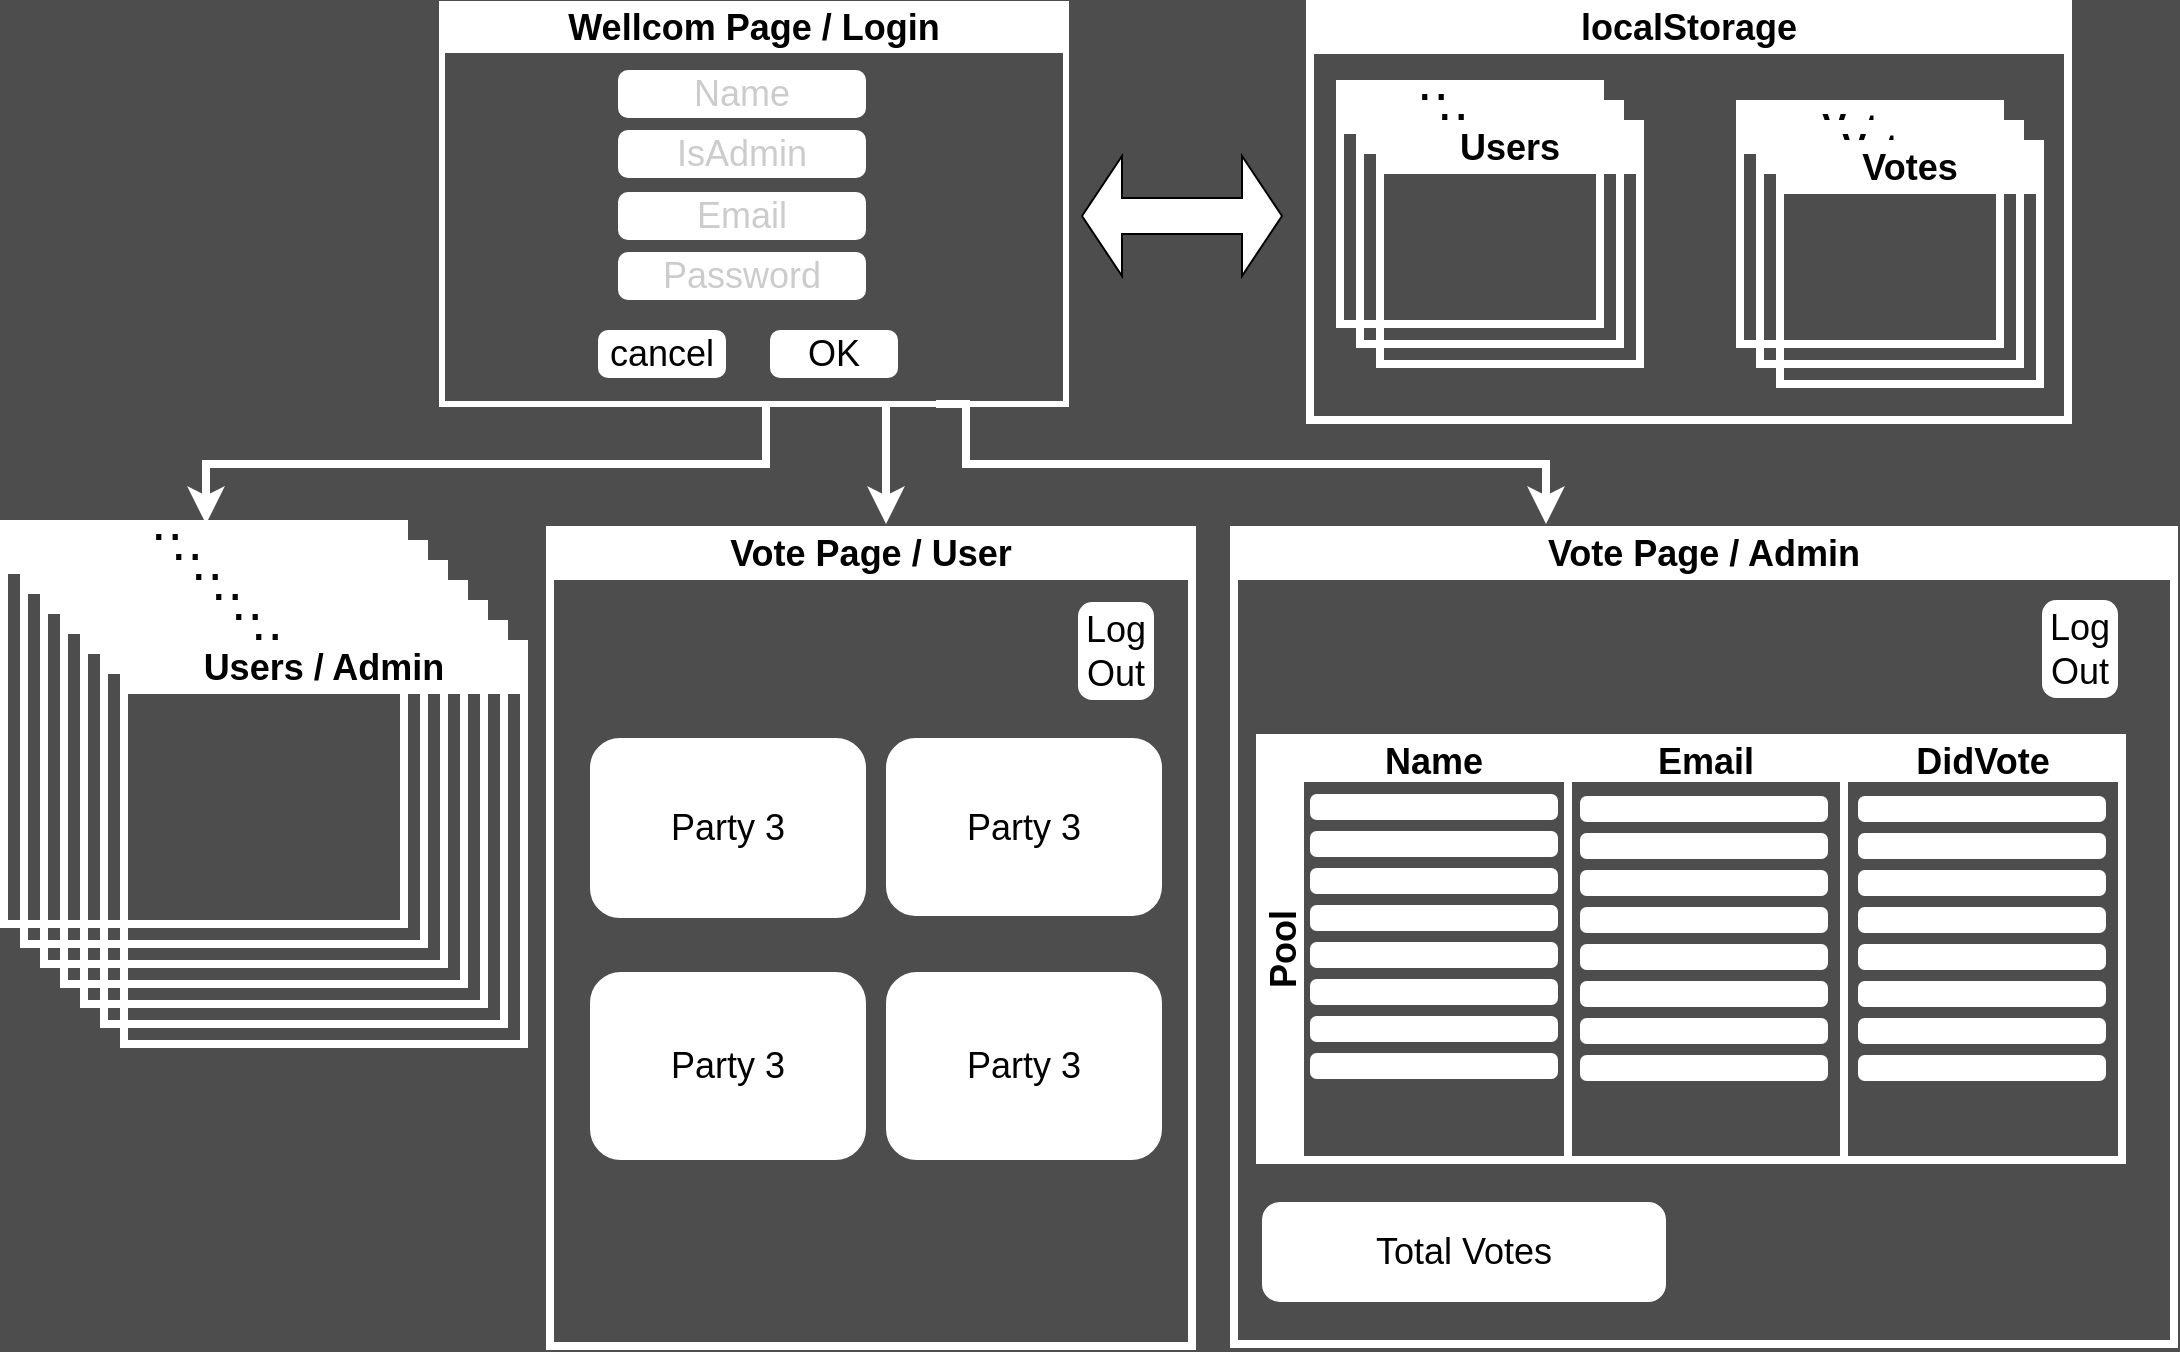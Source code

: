 <mxfile version="20.8.20" type="github">
  <diagram name="Page-1" id="e56a1550-8fbb-45ad-956c-1786394a9013">
    <mxGraphModel dx="1093" dy="699" grid="0" gridSize="10" guides="1" tooltips="1" connect="1" arrows="1" fold="1" page="0" pageScale="1" pageWidth="850" pageHeight="1100" background="#4D4D4D" math="0" shadow="0">
      <root>
        <mxCell id="0" />
        <mxCell id="1" parent="0" />
        <mxCell id="ZlQkUfzLvTR6-tfbi4hk-8" value="" style="edgeStyle=orthogonalEdgeStyle;rounded=0;orthogonalLoop=1;jettySize=auto;html=1;fontSize=18;entryX=0.5;entryY=0;entryDx=0;entryDy=0;strokeColor=#FFFFFF;strokeWidth=4;" edge="1" parent="1" source="ZlQkUfzLvTR6-tfbi4hk-3" target="ZlQkUfzLvTR6-tfbi4hk-5">
          <mxGeometry relative="1" as="geometry">
            <mxPoint x="840" y="470" as="targetPoint" />
            <Array as="points">
              <mxPoint x="790" y="350" />
              <mxPoint x="510" y="350" />
            </Array>
          </mxGeometry>
        </mxCell>
        <mxCell id="ZlQkUfzLvTR6-tfbi4hk-11" value="" style="edgeStyle=orthogonalEdgeStyle;rounded=0;orthogonalLoop=1;jettySize=auto;html=1;fontSize=18;strokeColor=#FFFFFF;strokeWidth=4;" edge="1" parent="1" source="ZlQkUfzLvTR6-tfbi4hk-3">
          <mxGeometry relative="1" as="geometry">
            <mxPoint x="850" y="380" as="targetPoint" />
            <Array as="points">
              <mxPoint x="850" y="380" />
            </Array>
          </mxGeometry>
        </mxCell>
        <mxCell id="ZlQkUfzLvTR6-tfbi4hk-3" value="&lt;font style=&quot;font-size: 18px;&quot;&gt;Wellcom Page / Login&lt;/font&gt;" style="swimlane;whiteSpace=wrap;html=1;strokeWidth=3;strokeColor=#FFFFFF;" vertex="1" parent="1">
          <mxGeometry x="628" y="120" width="312" height="200" as="geometry" />
        </mxCell>
        <mxCell id="ZlQkUfzLvTR6-tfbi4hk-27" value="&lt;font color=&quot;#cccccc&quot;&gt;Name&lt;/font&gt;" style="rounded=1;whiteSpace=wrap;html=1;strokeColor=#FFFFFF;strokeWidth=4;fontSize=18;" vertex="1" parent="ZlQkUfzLvTR6-tfbi4hk-3">
          <mxGeometry x="90" y="35" width="120" height="20" as="geometry" />
        </mxCell>
        <mxCell id="ZlQkUfzLvTR6-tfbi4hk-26" value="&lt;font color=&quot;#cccccc&quot;&gt;IsAdmin&lt;/font&gt;" style="rounded=1;whiteSpace=wrap;html=1;strokeColor=#FFFFFF;strokeWidth=4;fontSize=18;" vertex="1" parent="ZlQkUfzLvTR6-tfbi4hk-3">
          <mxGeometry x="90" y="65" width="120" height="20" as="geometry" />
        </mxCell>
        <mxCell id="ZlQkUfzLvTR6-tfbi4hk-35" value="cancel" style="rounded=1;whiteSpace=wrap;html=1;strokeColor=#FFFFFF;strokeWidth=4;fontSize=18;" vertex="1" parent="ZlQkUfzLvTR6-tfbi4hk-3">
          <mxGeometry x="80" y="165" width="60" height="20" as="geometry" />
        </mxCell>
        <mxCell id="ZlQkUfzLvTR6-tfbi4hk-32" value="&lt;font color=&quot;#cccccc&quot;&gt;Email&lt;/font&gt;" style="rounded=1;whiteSpace=wrap;html=1;strokeColor=#FFFFFF;strokeWidth=4;fontSize=18;" vertex="1" parent="ZlQkUfzLvTR6-tfbi4hk-3">
          <mxGeometry x="90" y="96" width="120" height="20" as="geometry" />
        </mxCell>
        <mxCell id="ZlQkUfzLvTR6-tfbi4hk-33" value="&lt;font color=&quot;#cccccc&quot;&gt;Password&lt;/font&gt;" style="rounded=1;whiteSpace=wrap;html=1;strokeColor=#FFFFFF;strokeWidth=4;fontSize=18;" vertex="1" parent="ZlQkUfzLvTR6-tfbi4hk-3">
          <mxGeometry x="90" y="126" width="120" height="20" as="geometry" />
        </mxCell>
        <mxCell id="ZlQkUfzLvTR6-tfbi4hk-34" value="OK" style="rounded=1;whiteSpace=wrap;html=1;strokeColor=#FFFFFF;strokeWidth=4;fontSize=18;" vertex="1" parent="ZlQkUfzLvTR6-tfbi4hk-3">
          <mxGeometry x="166" y="165" width="60" height="20" as="geometry" />
        </mxCell>
        <mxCell id="ZlQkUfzLvTR6-tfbi4hk-5" value="&lt;font style=&quot;font-size: 18px;&quot;&gt;Users&lt;/font&gt;" style="swimlane;whiteSpace=wrap;html=1;strokeWidth=4;strokeColor=#FFFFFF;" vertex="1" parent="1">
          <mxGeometry x="409" y="380" width="200" height="200" as="geometry" />
        </mxCell>
        <mxCell id="ZlQkUfzLvTR6-tfbi4hk-6" value="&lt;font style=&quot;font-size: 18px;&quot;&gt;localStorage&lt;/font&gt;" style="swimlane;whiteSpace=wrap;html=1;strokeWidth=4;strokeColor=#FFFFFF;" vertex="1" parent="1">
          <mxGeometry x="1062" y="120" width="379" height="208" as="geometry" />
        </mxCell>
        <mxCell id="ZlQkUfzLvTR6-tfbi4hk-16" value="&lt;font style=&quot;font-size: 18px;&quot;&gt;Users&lt;/font&gt;" style="swimlane;whiteSpace=wrap;html=1;strokeWidth=4;strokeColor=#FFFFFF;" vertex="1" parent="ZlQkUfzLvTR6-tfbi4hk-6">
          <mxGeometry x="15" y="40" width="130" height="120" as="geometry" />
        </mxCell>
        <mxCell id="ZlQkUfzLvTR6-tfbi4hk-17" value="&lt;font style=&quot;font-size: 18px;&quot;&gt;Users&lt;/font&gt;" style="swimlane;whiteSpace=wrap;html=1;strokeWidth=4;strokeColor=#FFFFFF;" vertex="1" parent="ZlQkUfzLvTR6-tfbi4hk-6">
          <mxGeometry x="25" y="50" width="130" height="120" as="geometry" />
        </mxCell>
        <mxCell id="ZlQkUfzLvTR6-tfbi4hk-18" value="&lt;font style=&quot;font-size: 18px;&quot;&gt;Users&lt;/font&gt;" style="swimlane;whiteSpace=wrap;html=1;strokeWidth=4;strokeColor=#FFFFFF;" vertex="1" parent="ZlQkUfzLvTR6-tfbi4hk-6">
          <mxGeometry x="35" y="60" width="130" height="120" as="geometry" />
        </mxCell>
        <mxCell id="ZlQkUfzLvTR6-tfbi4hk-58" value="&lt;font style=&quot;font-size: 18px;&quot;&gt;Votes&lt;/font&gt;" style="swimlane;whiteSpace=wrap;html=1;strokeWidth=4;strokeColor=#FFFFFF;" vertex="1" parent="ZlQkUfzLvTR6-tfbi4hk-6">
          <mxGeometry x="215" y="50" width="130" height="120" as="geometry" />
        </mxCell>
        <mxCell id="ZlQkUfzLvTR6-tfbi4hk-9" value="" style="edgeStyle=orthogonalEdgeStyle;rounded=0;orthogonalLoop=1;jettySize=auto;html=1;fontSize=18;entryX=0.5;entryY=0;entryDx=0;entryDy=0;strokeColor=#FFFFFF;strokeWidth=4;" edge="1" parent="1">
          <mxGeometry relative="1" as="geometry">
            <mxPoint x="875" y="320" as="sourcePoint" />
            <mxPoint x="1180" y="380" as="targetPoint" />
            <Array as="points">
              <mxPoint x="890" y="320" />
              <mxPoint x="890" y="350" />
              <mxPoint x="1180" y="350" />
            </Array>
          </mxGeometry>
        </mxCell>
        <mxCell id="ZlQkUfzLvTR6-tfbi4hk-40" value="&lt;font style=&quot;font-size: 18px;&quot;&gt;Users&lt;/font&gt;" style="swimlane;whiteSpace=wrap;html=1;strokeWidth=4;strokeColor=#FFFFFF;" vertex="1" parent="1">
          <mxGeometry x="419" y="390" width="200" height="200" as="geometry" />
        </mxCell>
        <mxCell id="ZlQkUfzLvTR6-tfbi4hk-41" value="&lt;font style=&quot;font-size: 18px;&quot;&gt;Users&lt;/font&gt;" style="swimlane;whiteSpace=wrap;html=1;strokeWidth=4;strokeColor=#FFFFFF;" vertex="1" parent="1">
          <mxGeometry x="429" y="400" width="200" height="200" as="geometry" />
        </mxCell>
        <mxCell id="ZlQkUfzLvTR6-tfbi4hk-42" value="&lt;font style=&quot;font-size: 18px;&quot;&gt;Users&lt;/font&gt;" style="swimlane;whiteSpace=wrap;html=1;strokeWidth=4;strokeColor=#FFFFFF;" vertex="1" parent="1">
          <mxGeometry x="439" y="410" width="200" height="200" as="geometry" />
        </mxCell>
        <mxCell id="ZlQkUfzLvTR6-tfbi4hk-43" value="&lt;font style=&quot;font-size: 18px;&quot;&gt;Users&lt;/font&gt;" style="swimlane;whiteSpace=wrap;html=1;strokeWidth=4;strokeColor=#FFFFFF;" vertex="1" parent="1">
          <mxGeometry x="449" y="420" width="200" height="200" as="geometry" />
        </mxCell>
        <mxCell id="ZlQkUfzLvTR6-tfbi4hk-44" value="&lt;font style=&quot;font-size: 18px;&quot;&gt;Users&lt;/font&gt;" style="swimlane;whiteSpace=wrap;html=1;strokeWidth=4;strokeColor=#FFFFFF;" vertex="1" parent="1">
          <mxGeometry x="459" y="430" width="200" height="200" as="geometry" />
        </mxCell>
        <mxCell id="ZlQkUfzLvTR6-tfbi4hk-45" value="&lt;font style=&quot;font-size: 18px;&quot;&gt;Users / Admin&lt;/font&gt;" style="swimlane;whiteSpace=wrap;html=1;strokeWidth=4;strokeColor=#FFFFFF;" vertex="1" parent="1">
          <mxGeometry x="469" y="440" width="200" height="200" as="geometry" />
        </mxCell>
        <mxCell id="ZlQkUfzLvTR6-tfbi4hk-57" value="" style="shape=doubleArrow;whiteSpace=wrap;html=1;" vertex="1" parent="1">
          <mxGeometry x="948.0" y="196" width="100" height="60" as="geometry" />
        </mxCell>
        <mxCell id="ZlQkUfzLvTR6-tfbi4hk-59" value="&lt;font style=&quot;font-size: 18px;&quot;&gt;Votes&lt;/font&gt;" style="swimlane;whiteSpace=wrap;html=1;strokeWidth=4;strokeColor=#FFFFFF;" vertex="1" parent="1">
          <mxGeometry x="1287" y="180" width="130" height="120" as="geometry" />
        </mxCell>
        <mxCell id="ZlQkUfzLvTR6-tfbi4hk-60" value="&lt;font style=&quot;font-size: 18px;&quot;&gt;Votes&lt;/font&gt;" style="swimlane;whiteSpace=wrap;html=1;strokeWidth=4;strokeColor=#FFFFFF;" vertex="1" parent="1">
          <mxGeometry x="1297" y="190" width="130" height="120" as="geometry" />
        </mxCell>
        <mxCell id="ZlQkUfzLvTR6-tfbi4hk-61" value="&lt;font style=&quot;font-size: 18px;&quot;&gt;Vote Page / User&lt;/font&gt;" style="swimlane;whiteSpace=wrap;html=1;spacing=3;strokeWidth=4;strokeColor=#FFFFFF;" vertex="1" parent="1">
          <mxGeometry x="682" y="383" width="321" height="408" as="geometry" />
        </mxCell>
        <mxCell id="ZlQkUfzLvTR6-tfbi4hk-65" value="Party 3" style="rounded=1;whiteSpace=wrap;html=1;strokeColor=#FFFFFF;strokeWidth=4;fontSize=18;" vertex="1" parent="ZlQkUfzLvTR6-tfbi4hk-61">
          <mxGeometry x="22" y="223" width="134" height="90" as="geometry" />
        </mxCell>
        <mxCell id="ZlQkUfzLvTR6-tfbi4hk-69" value="Party 3" style="rounded=1;whiteSpace=wrap;html=1;strokeColor=#FFFFFF;strokeWidth=4;fontSize=18;" vertex="1" parent="ZlQkUfzLvTR6-tfbi4hk-61">
          <mxGeometry x="22" y="106" width="134" height="86" as="geometry" />
        </mxCell>
        <mxCell id="ZlQkUfzLvTR6-tfbi4hk-68" value="Party 3" style="rounded=1;whiteSpace=wrap;html=1;strokeColor=#FFFFFF;strokeWidth=4;fontSize=18;" vertex="1" parent="ZlQkUfzLvTR6-tfbi4hk-61">
          <mxGeometry x="170" y="106" width="134" height="85" as="geometry" />
        </mxCell>
        <mxCell id="ZlQkUfzLvTR6-tfbi4hk-67" value="Party 3" style="rounded=1;whiteSpace=wrap;html=1;strokeColor=#FFFFFF;strokeWidth=4;fontSize=18;" vertex="1" parent="ZlQkUfzLvTR6-tfbi4hk-61">
          <mxGeometry x="170" y="223" width="134" height="90" as="geometry" />
        </mxCell>
        <mxCell id="ZlQkUfzLvTR6-tfbi4hk-134" value="Log Out" style="rounded=1;whiteSpace=wrap;html=1;strokeColor=#FFFFFF;strokeWidth=4;fontSize=18;" vertex="1" parent="ZlQkUfzLvTR6-tfbi4hk-61">
          <mxGeometry x="266" y="38" width="34" height="45" as="geometry" />
        </mxCell>
        <mxCell id="ZlQkUfzLvTR6-tfbi4hk-62" value="&lt;font style=&quot;font-size: 18px;&quot;&gt;Vote Page / Admin&lt;/font&gt;" style="swimlane;whiteSpace=wrap;html=1;spacing=3;strokeWidth=4;strokeColor=#FFFFFF;startSize=23;" vertex="1" parent="1">
          <mxGeometry x="1024" y="383" width="470" height="407" as="geometry" />
        </mxCell>
        <mxCell id="ZlQkUfzLvTR6-tfbi4hk-92" value="Pool" style="swimlane;childLayout=stackLayout;resizeParent=1;resizeParentMax=0;startSize=20;horizontal=0;horizontalStack=1;strokeColor=#FFFFFF;strokeWidth=4;fontSize=18;" vertex="1" parent="ZlQkUfzLvTR6-tfbi4hk-62">
          <mxGeometry x="13" y="104" width="431" height="211" as="geometry" />
        </mxCell>
        <mxCell id="ZlQkUfzLvTR6-tfbi4hk-93" value="Name" style="swimlane;startSize=20;strokeColor=#FFFFFF;strokeWidth=4;fontSize=18;" vertex="1" parent="ZlQkUfzLvTR6-tfbi4hk-92">
          <mxGeometry x="20" width="134" height="211" as="geometry" />
        </mxCell>
        <mxCell id="ZlQkUfzLvTR6-tfbi4hk-97" value="" style="rounded=1;whiteSpace=wrap;html=1;strokeColor=#FFFFFF;strokeWidth=4;fontSize=18;" vertex="1" parent="ZlQkUfzLvTR6-tfbi4hk-93">
          <mxGeometry x="7" y="30" width="120" height="9" as="geometry" />
        </mxCell>
        <mxCell id="ZlQkUfzLvTR6-tfbi4hk-98" value="" style="rounded=1;whiteSpace=wrap;html=1;strokeColor=#FFFFFF;strokeWidth=4;fontSize=18;" vertex="1" parent="ZlQkUfzLvTR6-tfbi4hk-93">
          <mxGeometry x="7" y="48.5" width="120" height="9" as="geometry" />
        </mxCell>
        <mxCell id="ZlQkUfzLvTR6-tfbi4hk-94" value="Email" style="swimlane;startSize=20;strokeColor=#FFFFFF;strokeWidth=4;fontSize=18;" vertex="1" parent="ZlQkUfzLvTR6-tfbi4hk-92">
          <mxGeometry x="154" width="138" height="211" as="geometry" />
        </mxCell>
        <mxCell id="ZlQkUfzLvTR6-tfbi4hk-95" value="DidVote" style="swimlane;startSize=20;strokeColor=#FFFFFF;strokeWidth=4;fontSize=18;" vertex="1" parent="ZlQkUfzLvTR6-tfbi4hk-92">
          <mxGeometry x="292" width="139" height="211" as="geometry" />
        </mxCell>
        <mxCell id="ZlQkUfzLvTR6-tfbi4hk-124" value="" style="rounded=1;whiteSpace=wrap;html=1;strokeColor=#FFFFFF;strokeWidth=4;fontSize=18;" vertex="1" parent="ZlQkUfzLvTR6-tfbi4hk-95">
          <mxGeometry x="9" y="31" width="120" height="9" as="geometry" />
        </mxCell>
        <mxCell id="ZlQkUfzLvTR6-tfbi4hk-125" value="" style="rounded=1;whiteSpace=wrap;html=1;strokeColor=#FFFFFF;strokeWidth=4;fontSize=18;" vertex="1" parent="ZlQkUfzLvTR6-tfbi4hk-95">
          <mxGeometry x="9" y="49.5" width="120" height="9" as="geometry" />
        </mxCell>
        <mxCell id="ZlQkUfzLvTR6-tfbi4hk-126" value="" style="rounded=1;whiteSpace=wrap;html=1;strokeColor=#FFFFFF;strokeWidth=4;fontSize=18;" vertex="1" parent="ZlQkUfzLvTR6-tfbi4hk-95">
          <mxGeometry x="9" y="68" width="120" height="9" as="geometry" />
        </mxCell>
        <mxCell id="ZlQkUfzLvTR6-tfbi4hk-127" value="" style="rounded=1;whiteSpace=wrap;html=1;strokeColor=#FFFFFF;strokeWidth=4;fontSize=18;" vertex="1" parent="ZlQkUfzLvTR6-tfbi4hk-95">
          <mxGeometry x="9" y="86.5" width="120" height="9" as="geometry" />
        </mxCell>
        <mxCell id="ZlQkUfzLvTR6-tfbi4hk-128" value="" style="rounded=1;whiteSpace=wrap;html=1;strokeColor=#FFFFFF;strokeWidth=4;fontSize=18;" vertex="1" parent="ZlQkUfzLvTR6-tfbi4hk-95">
          <mxGeometry x="9" y="105" width="120" height="9" as="geometry" />
        </mxCell>
        <mxCell id="ZlQkUfzLvTR6-tfbi4hk-129" value="" style="rounded=1;whiteSpace=wrap;html=1;strokeColor=#FFFFFF;strokeWidth=4;fontSize=18;" vertex="1" parent="ZlQkUfzLvTR6-tfbi4hk-95">
          <mxGeometry x="9" y="123.5" width="120" height="9" as="geometry" />
        </mxCell>
        <mxCell id="ZlQkUfzLvTR6-tfbi4hk-130" value="" style="rounded=1;whiteSpace=wrap;html=1;strokeColor=#FFFFFF;strokeWidth=4;fontSize=18;" vertex="1" parent="ZlQkUfzLvTR6-tfbi4hk-95">
          <mxGeometry x="9" y="142" width="120" height="9" as="geometry" />
        </mxCell>
        <mxCell id="ZlQkUfzLvTR6-tfbi4hk-131" value="" style="rounded=1;whiteSpace=wrap;html=1;strokeColor=#FFFFFF;strokeWidth=4;fontSize=18;" vertex="1" parent="ZlQkUfzLvTR6-tfbi4hk-95">
          <mxGeometry x="9" y="160.5" width="120" height="9" as="geometry" />
        </mxCell>
        <mxCell id="ZlQkUfzLvTR6-tfbi4hk-132" value="Total Votes" style="rounded=1;whiteSpace=wrap;html=1;strokeColor=#FFFFFF;strokeWidth=4;fontSize=18;" vertex="1" parent="ZlQkUfzLvTR6-tfbi4hk-62">
          <mxGeometry x="16" y="338" width="198" height="46" as="geometry" />
        </mxCell>
        <mxCell id="ZlQkUfzLvTR6-tfbi4hk-133" value="Log Out" style="rounded=1;whiteSpace=wrap;html=1;strokeColor=#FFFFFF;strokeWidth=4;fontSize=18;" vertex="1" parent="ZlQkUfzLvTR6-tfbi4hk-62">
          <mxGeometry x="406" y="37" width="34" height="45" as="geometry" />
        </mxCell>
        <mxCell id="ZlQkUfzLvTR6-tfbi4hk-107" value="" style="rounded=1;whiteSpace=wrap;html=1;strokeColor=#FFFFFF;strokeWidth=4;fontSize=18;" vertex="1" parent="1">
          <mxGeometry x="1064" y="554" width="120" height="9" as="geometry" />
        </mxCell>
        <mxCell id="ZlQkUfzLvTR6-tfbi4hk-108" value="" style="rounded=1;whiteSpace=wrap;html=1;strokeColor=#FFFFFF;strokeWidth=4;fontSize=18;" vertex="1" parent="1">
          <mxGeometry x="1064" y="572.5" width="120" height="9" as="geometry" />
        </mxCell>
        <mxCell id="ZlQkUfzLvTR6-tfbi4hk-112" value="" style="rounded=1;whiteSpace=wrap;html=1;strokeColor=#FFFFFF;strokeWidth=4;fontSize=18;" vertex="1" parent="1">
          <mxGeometry x="1064" y="591" width="120" height="9" as="geometry" />
        </mxCell>
        <mxCell id="ZlQkUfzLvTR6-tfbi4hk-113" value="" style="rounded=1;whiteSpace=wrap;html=1;strokeColor=#FFFFFF;strokeWidth=4;fontSize=18;" vertex="1" parent="1">
          <mxGeometry x="1064" y="609.5" width="120" height="9" as="geometry" />
        </mxCell>
        <mxCell id="ZlQkUfzLvTR6-tfbi4hk-114" value="" style="rounded=1;whiteSpace=wrap;html=1;strokeColor=#FFFFFF;strokeWidth=4;fontSize=18;" vertex="1" parent="1">
          <mxGeometry x="1064" y="628" width="120" height="9" as="geometry" />
        </mxCell>
        <mxCell id="ZlQkUfzLvTR6-tfbi4hk-115" value="" style="rounded=1;whiteSpace=wrap;html=1;strokeColor=#FFFFFF;strokeWidth=4;fontSize=18;" vertex="1" parent="1">
          <mxGeometry x="1064" y="646.5" width="120" height="9" as="geometry" />
        </mxCell>
        <mxCell id="ZlQkUfzLvTR6-tfbi4hk-116" value="" style="rounded=1;whiteSpace=wrap;html=1;strokeColor=#FFFFFF;strokeWidth=4;fontSize=18;" vertex="1" parent="1">
          <mxGeometry x="1199" y="518" width="120" height="9" as="geometry" />
        </mxCell>
        <mxCell id="ZlQkUfzLvTR6-tfbi4hk-117" value="" style="rounded=1;whiteSpace=wrap;html=1;strokeColor=#FFFFFF;strokeWidth=4;fontSize=18;" vertex="1" parent="1">
          <mxGeometry x="1199" y="536.5" width="120" height="9" as="geometry" />
        </mxCell>
        <mxCell id="ZlQkUfzLvTR6-tfbi4hk-118" value="" style="rounded=1;whiteSpace=wrap;html=1;strokeColor=#FFFFFF;strokeWidth=4;fontSize=18;" vertex="1" parent="1">
          <mxGeometry x="1199" y="555" width="120" height="9" as="geometry" />
        </mxCell>
        <mxCell id="ZlQkUfzLvTR6-tfbi4hk-119" value="" style="rounded=1;whiteSpace=wrap;html=1;strokeColor=#FFFFFF;strokeWidth=4;fontSize=18;" vertex="1" parent="1">
          <mxGeometry x="1199" y="573.5" width="120" height="9" as="geometry" />
        </mxCell>
        <mxCell id="ZlQkUfzLvTR6-tfbi4hk-120" value="" style="rounded=1;whiteSpace=wrap;html=1;strokeColor=#FFFFFF;strokeWidth=4;fontSize=18;" vertex="1" parent="1">
          <mxGeometry x="1199" y="592" width="120" height="9" as="geometry" />
        </mxCell>
        <mxCell id="ZlQkUfzLvTR6-tfbi4hk-121" value="" style="rounded=1;whiteSpace=wrap;html=1;strokeColor=#FFFFFF;strokeWidth=4;fontSize=18;" vertex="1" parent="1">
          <mxGeometry x="1199" y="610.5" width="120" height="9" as="geometry" />
        </mxCell>
        <mxCell id="ZlQkUfzLvTR6-tfbi4hk-122" value="" style="rounded=1;whiteSpace=wrap;html=1;strokeColor=#FFFFFF;strokeWidth=4;fontSize=18;" vertex="1" parent="1">
          <mxGeometry x="1199" y="629" width="120" height="9" as="geometry" />
        </mxCell>
        <mxCell id="ZlQkUfzLvTR6-tfbi4hk-123" value="" style="rounded=1;whiteSpace=wrap;html=1;strokeColor=#FFFFFF;strokeWidth=4;fontSize=18;" vertex="1" parent="1">
          <mxGeometry x="1199" y="647.5" width="120" height="9" as="geometry" />
        </mxCell>
      </root>
    </mxGraphModel>
  </diagram>
</mxfile>
